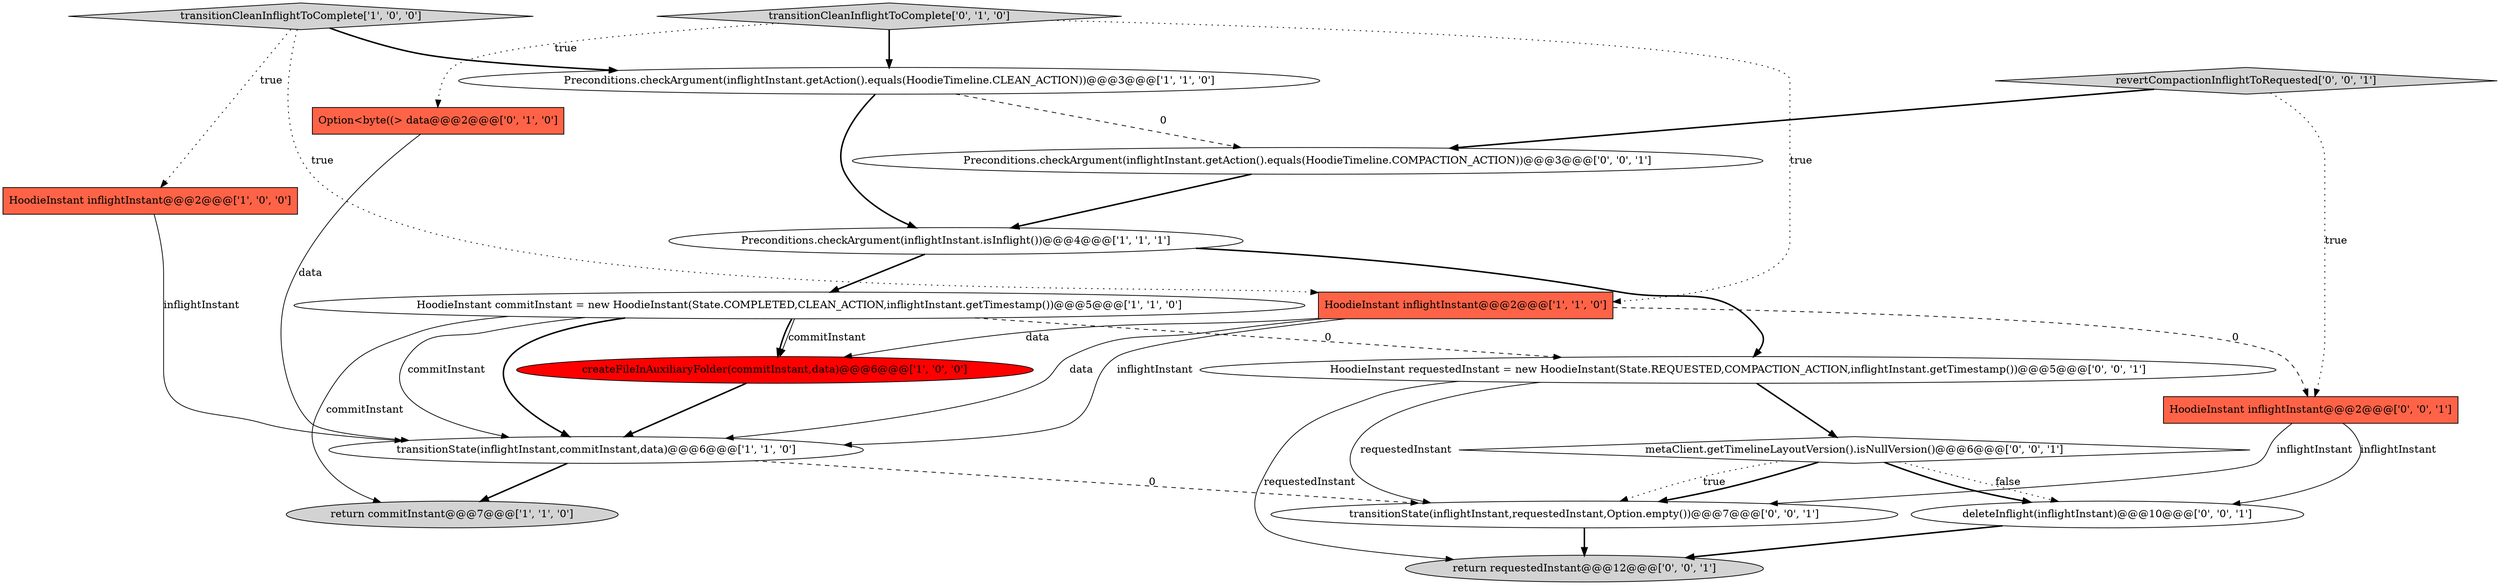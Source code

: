 digraph {
9 [style = filled, label = "Option<byte((> data@@@2@@@['0', '1', '0']", fillcolor = tomato, shape = box image = "AAA0AAABBB2BBB"];
10 [style = filled, label = "transitionCleanInflightToComplete['0', '1', '0']", fillcolor = lightgray, shape = diamond image = "AAA0AAABBB2BBB"];
2 [style = filled, label = "HoodieInstant commitInstant = new HoodieInstant(State.COMPLETED,CLEAN_ACTION,inflightInstant.getTimestamp())@@@5@@@['1', '1', '0']", fillcolor = white, shape = ellipse image = "AAA0AAABBB1BBB"];
0 [style = filled, label = "transitionState(inflightInstant,commitInstant,data)@@@6@@@['1', '1', '0']", fillcolor = white, shape = ellipse image = "AAA0AAABBB1BBB"];
1 [style = filled, label = "Preconditions.checkArgument(inflightInstant.isInflight())@@@4@@@['1', '1', '1']", fillcolor = white, shape = ellipse image = "AAA0AAABBB1BBB"];
14 [style = filled, label = "HoodieInstant requestedInstant = new HoodieInstant(State.REQUESTED,COMPACTION_ACTION,inflightInstant.getTimestamp())@@@5@@@['0', '0', '1']", fillcolor = white, shape = ellipse image = "AAA0AAABBB3BBB"];
15 [style = filled, label = "return requestedInstant@@@12@@@['0', '0', '1']", fillcolor = lightgray, shape = ellipse image = "AAA0AAABBB3BBB"];
11 [style = filled, label = "HoodieInstant inflightInstant@@@2@@@['0', '0', '1']", fillcolor = tomato, shape = box image = "AAA0AAABBB3BBB"];
16 [style = filled, label = "revertCompactionInflightToRequested['0', '0', '1']", fillcolor = lightgray, shape = diamond image = "AAA0AAABBB3BBB"];
3 [style = filled, label = "HoodieInstant inflightInstant@@@2@@@['1', '0', '0']", fillcolor = tomato, shape = box image = "AAA0AAABBB1BBB"];
13 [style = filled, label = "metaClient.getTimelineLayoutVersion().isNullVersion()@@@6@@@['0', '0', '1']", fillcolor = white, shape = diamond image = "AAA0AAABBB3BBB"];
7 [style = filled, label = "transitionCleanInflightToComplete['1', '0', '0']", fillcolor = lightgray, shape = diamond image = "AAA0AAABBB1BBB"];
4 [style = filled, label = "HoodieInstant inflightInstant@@@2@@@['1', '1', '0']", fillcolor = tomato, shape = box image = "AAA0AAABBB1BBB"];
6 [style = filled, label = "return commitInstant@@@7@@@['1', '1', '0']", fillcolor = lightgray, shape = ellipse image = "AAA0AAABBB1BBB"];
12 [style = filled, label = "Preconditions.checkArgument(inflightInstant.getAction().equals(HoodieTimeline.COMPACTION_ACTION))@@@3@@@['0', '0', '1']", fillcolor = white, shape = ellipse image = "AAA0AAABBB3BBB"];
17 [style = filled, label = "transitionState(inflightInstant,requestedInstant,Option.empty())@@@7@@@['0', '0', '1']", fillcolor = white, shape = ellipse image = "AAA0AAABBB3BBB"];
18 [style = filled, label = "deleteInflight(inflightInstant)@@@10@@@['0', '0', '1']", fillcolor = white, shape = ellipse image = "AAA0AAABBB3BBB"];
8 [style = filled, label = "Preconditions.checkArgument(inflightInstant.getAction().equals(HoodieTimeline.CLEAN_ACTION))@@@3@@@['1', '1', '0']", fillcolor = white, shape = ellipse image = "AAA0AAABBB1BBB"];
5 [style = filled, label = "createFileInAuxiliaryFolder(commitInstant,data)@@@6@@@['1', '0', '0']", fillcolor = red, shape = ellipse image = "AAA1AAABBB1BBB"];
2->0 [style = solid, label="commitInstant"];
13->17 [style = dotted, label="true"];
2->6 [style = solid, label="commitInstant"];
4->0 [style = solid, label="inflightInstant"];
9->0 [style = solid, label="data"];
14->15 [style = solid, label="requestedInstant"];
0->6 [style = bold, label=""];
11->18 [style = solid, label="inflightInstant"];
4->5 [style = solid, label="data"];
18->15 [style = bold, label=""];
8->12 [style = dashed, label="0"];
2->5 [style = solid, label="commitInstant"];
13->18 [style = dotted, label="false"];
14->17 [style = solid, label="requestedInstant"];
11->17 [style = solid, label="inflightInstant"];
7->8 [style = bold, label=""];
12->1 [style = bold, label=""];
10->9 [style = dotted, label="true"];
0->17 [style = dashed, label="0"];
8->1 [style = bold, label=""];
13->17 [style = bold, label=""];
2->0 [style = bold, label=""];
2->14 [style = dashed, label="0"];
10->8 [style = bold, label=""];
5->0 [style = bold, label=""];
4->0 [style = solid, label="data"];
7->3 [style = dotted, label="true"];
7->4 [style = dotted, label="true"];
17->15 [style = bold, label=""];
1->14 [style = bold, label=""];
1->2 [style = bold, label=""];
14->13 [style = bold, label=""];
10->4 [style = dotted, label="true"];
4->11 [style = dashed, label="0"];
16->11 [style = dotted, label="true"];
16->12 [style = bold, label=""];
3->0 [style = solid, label="inflightInstant"];
13->18 [style = bold, label=""];
2->5 [style = bold, label=""];
}
